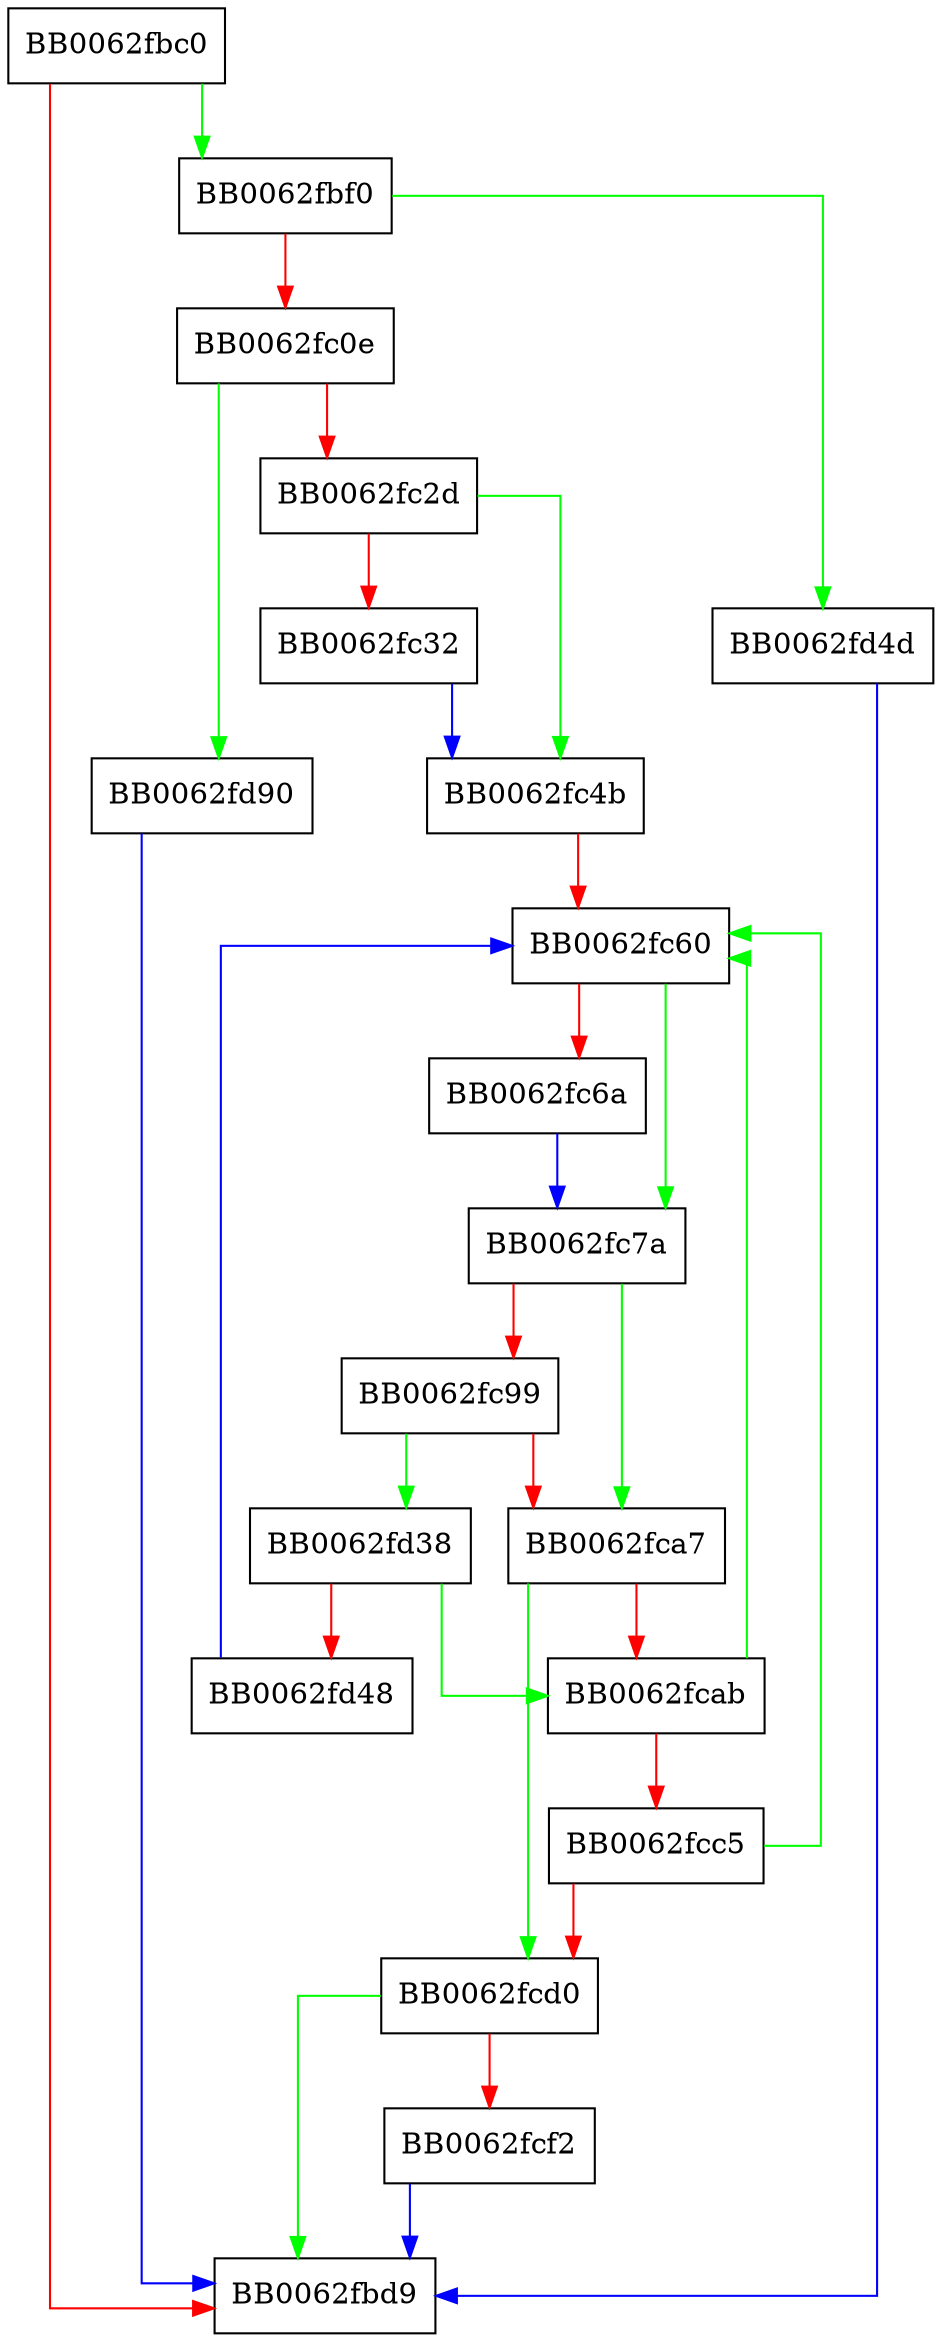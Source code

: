 digraph RAND_load_file {
  node [shape="box"];
  graph [splines=ortho];
  BB0062fbc0 -> BB0062fbf0 [color="green"];
  BB0062fbc0 -> BB0062fbd9 [color="red"];
  BB0062fbf0 -> BB0062fd4d [color="green"];
  BB0062fbf0 -> BB0062fc0e [color="red"];
  BB0062fc0e -> BB0062fd90 [color="green"];
  BB0062fc0e -> BB0062fc2d [color="red"];
  BB0062fc2d -> BB0062fc4b [color="green"];
  BB0062fc2d -> BB0062fc32 [color="red"];
  BB0062fc32 -> BB0062fc4b [color="blue"];
  BB0062fc4b -> BB0062fc60 [color="red"];
  BB0062fc60 -> BB0062fc7a [color="green"];
  BB0062fc60 -> BB0062fc6a [color="red"];
  BB0062fc6a -> BB0062fc7a [color="blue"];
  BB0062fc7a -> BB0062fca7 [color="green"];
  BB0062fc7a -> BB0062fc99 [color="red"];
  BB0062fc99 -> BB0062fd38 [color="green"];
  BB0062fc99 -> BB0062fca7 [color="red"];
  BB0062fca7 -> BB0062fcd0 [color="green"];
  BB0062fca7 -> BB0062fcab [color="red"];
  BB0062fcab -> BB0062fc60 [color="green"];
  BB0062fcab -> BB0062fcc5 [color="red"];
  BB0062fcc5 -> BB0062fc60 [color="green"];
  BB0062fcc5 -> BB0062fcd0 [color="red"];
  BB0062fcd0 -> BB0062fbd9 [color="green"];
  BB0062fcd0 -> BB0062fcf2 [color="red"];
  BB0062fcf2 -> BB0062fbd9 [color="blue"];
  BB0062fd38 -> BB0062fcab [color="green"];
  BB0062fd38 -> BB0062fd48 [color="red"];
  BB0062fd48 -> BB0062fc60 [color="blue"];
  BB0062fd4d -> BB0062fbd9 [color="blue"];
  BB0062fd90 -> BB0062fbd9 [color="blue"];
}